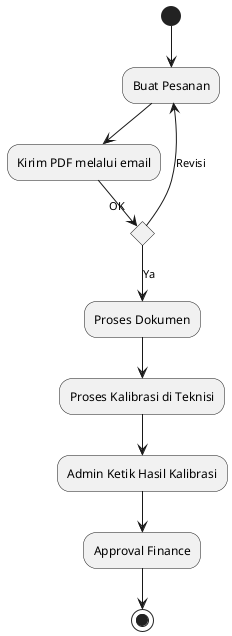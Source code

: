 @startuml
(*) --> "Buat Pesanan"
--> "Kirim PDF melalui email"
if "OK" then
  --> [Ya] "Proses Dokumen"
  --> "Proses Kalibrasi di Teknisi"
  --> "Admin Ketik Hasil Kalibrasi"
  --> "Approval Finance"
  -->(*)
else 
  --> [Revisi] "Buat Pesanan"
endif
@enduml
